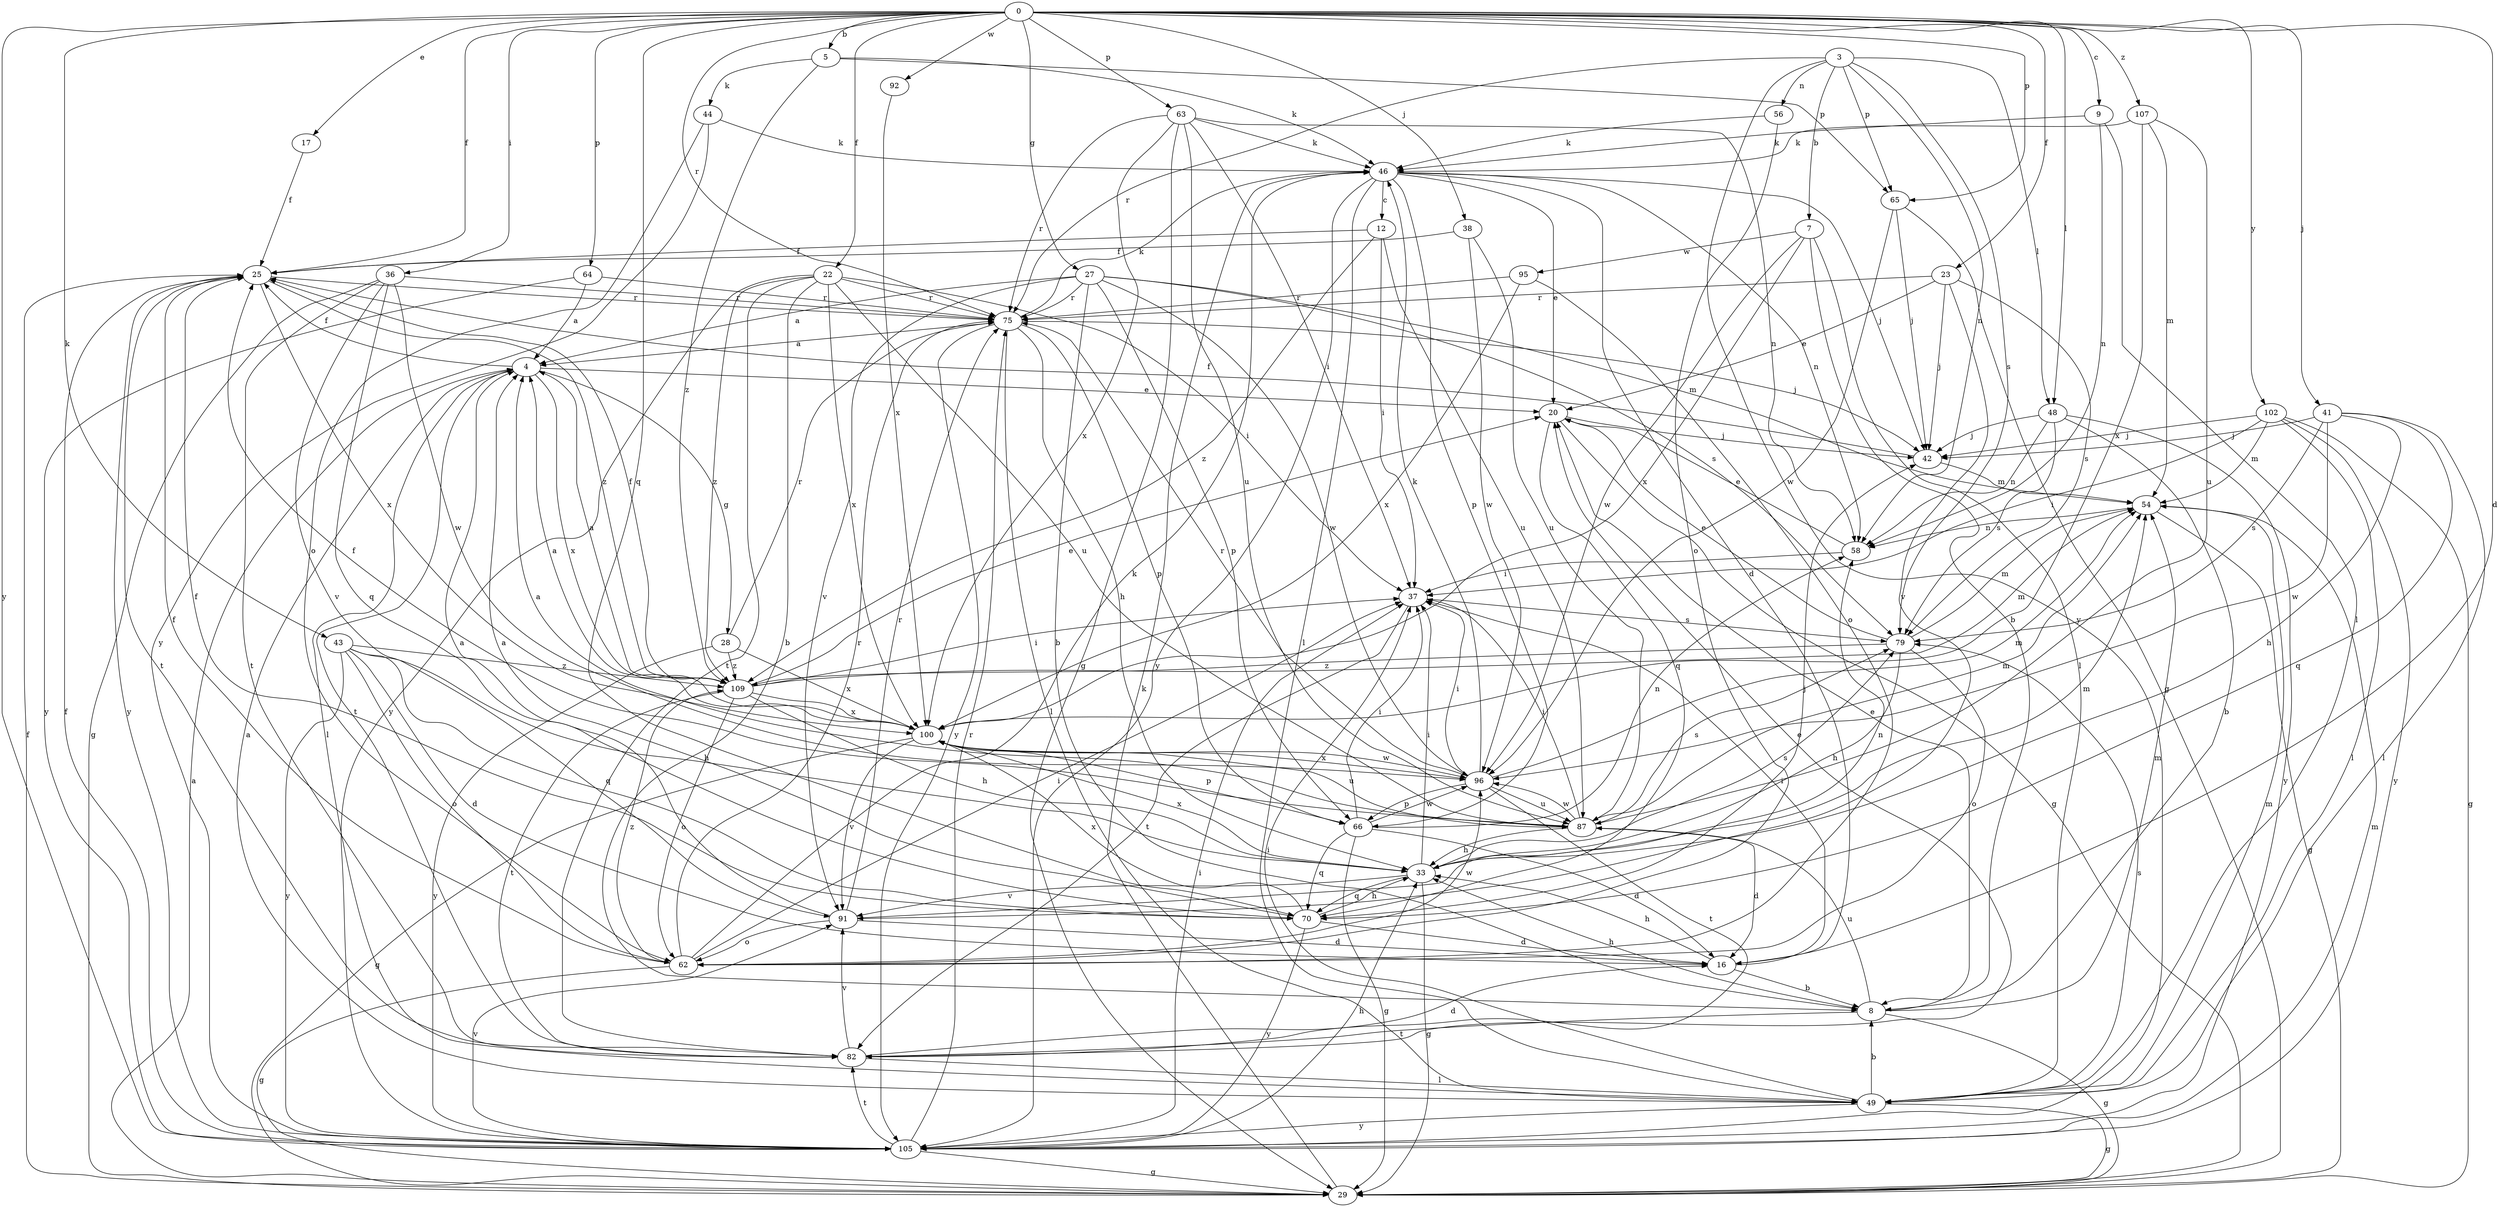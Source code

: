 strict digraph  {
0;
3;
4;
5;
7;
8;
9;
12;
16;
17;
20;
22;
23;
25;
27;
28;
29;
33;
36;
37;
38;
41;
42;
43;
44;
46;
48;
49;
54;
56;
58;
62;
63;
64;
65;
66;
70;
75;
79;
82;
87;
91;
92;
95;
96;
100;
102;
105;
107;
109;
0 -> 5  [label=b];
0 -> 9  [label=c];
0 -> 16  [label=d];
0 -> 17  [label=e];
0 -> 22  [label=f];
0 -> 23  [label=f];
0 -> 25  [label=f];
0 -> 27  [label=g];
0 -> 36  [label=i];
0 -> 38  [label=j];
0 -> 41  [label=j];
0 -> 43  [label=k];
0 -> 48  [label=l];
0 -> 63  [label=p];
0 -> 64  [label=p];
0 -> 65  [label=p];
0 -> 70  [label=q];
0 -> 75  [label=r];
0 -> 92  [label=w];
0 -> 102  [label=y];
0 -> 105  [label=y];
0 -> 107  [label=z];
3 -> 7  [label=b];
3 -> 48  [label=l];
3 -> 56  [label=n];
3 -> 58  [label=n];
3 -> 65  [label=p];
3 -> 75  [label=r];
3 -> 79  [label=s];
3 -> 105  [label=y];
4 -> 20  [label=e];
4 -> 25  [label=f];
4 -> 28  [label=g];
4 -> 49  [label=l];
4 -> 82  [label=t];
4 -> 100  [label=x];
5 -> 44  [label=k];
5 -> 46  [label=k];
5 -> 65  [label=p];
5 -> 109  [label=z];
7 -> 8  [label=b];
7 -> 49  [label=l];
7 -> 95  [label=w];
7 -> 96  [label=w];
7 -> 100  [label=x];
8 -> 20  [label=e];
8 -> 29  [label=g];
8 -> 33  [label=h];
8 -> 54  [label=m];
8 -> 82  [label=t];
8 -> 87  [label=u];
9 -> 46  [label=k];
9 -> 49  [label=l];
9 -> 58  [label=n];
12 -> 25  [label=f];
12 -> 37  [label=i];
12 -> 87  [label=u];
12 -> 109  [label=z];
16 -> 8  [label=b];
16 -> 33  [label=h];
16 -> 37  [label=i];
17 -> 25  [label=f];
20 -> 29  [label=g];
20 -> 42  [label=j];
20 -> 70  [label=q];
22 -> 8  [label=b];
22 -> 37  [label=i];
22 -> 75  [label=r];
22 -> 82  [label=t];
22 -> 87  [label=u];
22 -> 100  [label=x];
22 -> 105  [label=y];
22 -> 109  [label=z];
23 -> 20  [label=e];
23 -> 42  [label=j];
23 -> 75  [label=r];
23 -> 79  [label=s];
23 -> 91  [label=v];
25 -> 75  [label=r];
25 -> 82  [label=t];
25 -> 100  [label=x];
25 -> 105  [label=y];
25 -> 109  [label=z];
27 -> 4  [label=a];
27 -> 8  [label=b];
27 -> 54  [label=m];
27 -> 66  [label=p];
27 -> 75  [label=r];
27 -> 79  [label=s];
27 -> 91  [label=v];
27 -> 96  [label=w];
28 -> 75  [label=r];
28 -> 100  [label=x];
28 -> 105  [label=y];
28 -> 109  [label=z];
29 -> 4  [label=a];
29 -> 25  [label=f];
29 -> 46  [label=k];
33 -> 29  [label=g];
33 -> 37  [label=i];
33 -> 54  [label=m];
33 -> 70  [label=q];
33 -> 79  [label=s];
33 -> 91  [label=v];
33 -> 100  [label=x];
36 -> 29  [label=g];
36 -> 70  [label=q];
36 -> 75  [label=r];
36 -> 82  [label=t];
36 -> 91  [label=v];
36 -> 96  [label=w];
37 -> 79  [label=s];
37 -> 82  [label=t];
38 -> 25  [label=f];
38 -> 87  [label=u];
38 -> 96  [label=w];
41 -> 33  [label=h];
41 -> 42  [label=j];
41 -> 49  [label=l];
41 -> 70  [label=q];
41 -> 79  [label=s];
41 -> 96  [label=w];
42 -> 25  [label=f];
42 -> 54  [label=m];
43 -> 16  [label=d];
43 -> 33  [label=h];
43 -> 62  [label=o];
43 -> 70  [label=q];
43 -> 105  [label=y];
43 -> 109  [label=z];
44 -> 46  [label=k];
44 -> 62  [label=o];
44 -> 105  [label=y];
46 -> 12  [label=c];
46 -> 16  [label=d];
46 -> 20  [label=e];
46 -> 42  [label=j];
46 -> 49  [label=l];
46 -> 58  [label=n];
46 -> 66  [label=p];
46 -> 105  [label=y];
48 -> 8  [label=b];
48 -> 42  [label=j];
48 -> 58  [label=n];
48 -> 79  [label=s];
48 -> 105  [label=y];
49 -> 4  [label=a];
49 -> 8  [label=b];
49 -> 29  [label=g];
49 -> 37  [label=i];
49 -> 54  [label=m];
49 -> 79  [label=s];
49 -> 105  [label=y];
54 -> 29  [label=g];
54 -> 58  [label=n];
56 -> 46  [label=k];
56 -> 62  [label=o];
58 -> 20  [label=e];
58 -> 37  [label=i];
62 -> 25  [label=f];
62 -> 29  [label=g];
62 -> 37  [label=i];
62 -> 46  [label=k];
62 -> 75  [label=r];
62 -> 96  [label=w];
62 -> 109  [label=z];
63 -> 29  [label=g];
63 -> 37  [label=i];
63 -> 46  [label=k];
63 -> 58  [label=n];
63 -> 75  [label=r];
63 -> 87  [label=u];
63 -> 100  [label=x];
64 -> 4  [label=a];
64 -> 75  [label=r];
64 -> 105  [label=y];
65 -> 29  [label=g];
65 -> 42  [label=j];
65 -> 96  [label=w];
66 -> 16  [label=d];
66 -> 29  [label=g];
66 -> 37  [label=i];
66 -> 58  [label=n];
66 -> 70  [label=q];
66 -> 96  [label=w];
70 -> 4  [label=a];
70 -> 16  [label=d];
70 -> 25  [label=f];
70 -> 33  [label=h];
70 -> 42  [label=j];
70 -> 100  [label=x];
70 -> 105  [label=y];
75 -> 4  [label=a];
75 -> 33  [label=h];
75 -> 42  [label=j];
75 -> 46  [label=k];
75 -> 49  [label=l];
75 -> 66  [label=p];
75 -> 105  [label=y];
79 -> 20  [label=e];
79 -> 33  [label=h];
79 -> 54  [label=m];
79 -> 62  [label=o];
79 -> 109  [label=z];
82 -> 16  [label=d];
82 -> 20  [label=e];
82 -> 49  [label=l];
82 -> 91  [label=v];
87 -> 4  [label=a];
87 -> 16  [label=d];
87 -> 25  [label=f];
87 -> 33  [label=h];
87 -> 37  [label=i];
87 -> 54  [label=m];
87 -> 79  [label=s];
87 -> 96  [label=w];
91 -> 4  [label=a];
91 -> 16  [label=d];
91 -> 58  [label=n];
91 -> 62  [label=o];
91 -> 75  [label=r];
92 -> 100  [label=x];
95 -> 62  [label=o];
95 -> 75  [label=r];
95 -> 100  [label=x];
96 -> 37  [label=i];
96 -> 46  [label=k];
96 -> 54  [label=m];
96 -> 66  [label=p];
96 -> 75  [label=r];
96 -> 82  [label=t];
96 -> 87  [label=u];
96 -> 100  [label=x];
100 -> 4  [label=a];
100 -> 29  [label=g];
100 -> 66  [label=p];
100 -> 87  [label=u];
100 -> 91  [label=v];
100 -> 96  [label=w];
102 -> 29  [label=g];
102 -> 37  [label=i];
102 -> 42  [label=j];
102 -> 49  [label=l];
102 -> 54  [label=m];
102 -> 105  [label=y];
105 -> 25  [label=f];
105 -> 29  [label=g];
105 -> 33  [label=h];
105 -> 37  [label=i];
105 -> 54  [label=m];
105 -> 75  [label=r];
105 -> 82  [label=t];
105 -> 91  [label=v];
107 -> 46  [label=k];
107 -> 54  [label=m];
107 -> 87  [label=u];
107 -> 100  [label=x];
109 -> 4  [label=a];
109 -> 20  [label=e];
109 -> 25  [label=f];
109 -> 33  [label=h];
109 -> 37  [label=i];
109 -> 54  [label=m];
109 -> 62  [label=o];
109 -> 82  [label=t];
109 -> 100  [label=x];
}
